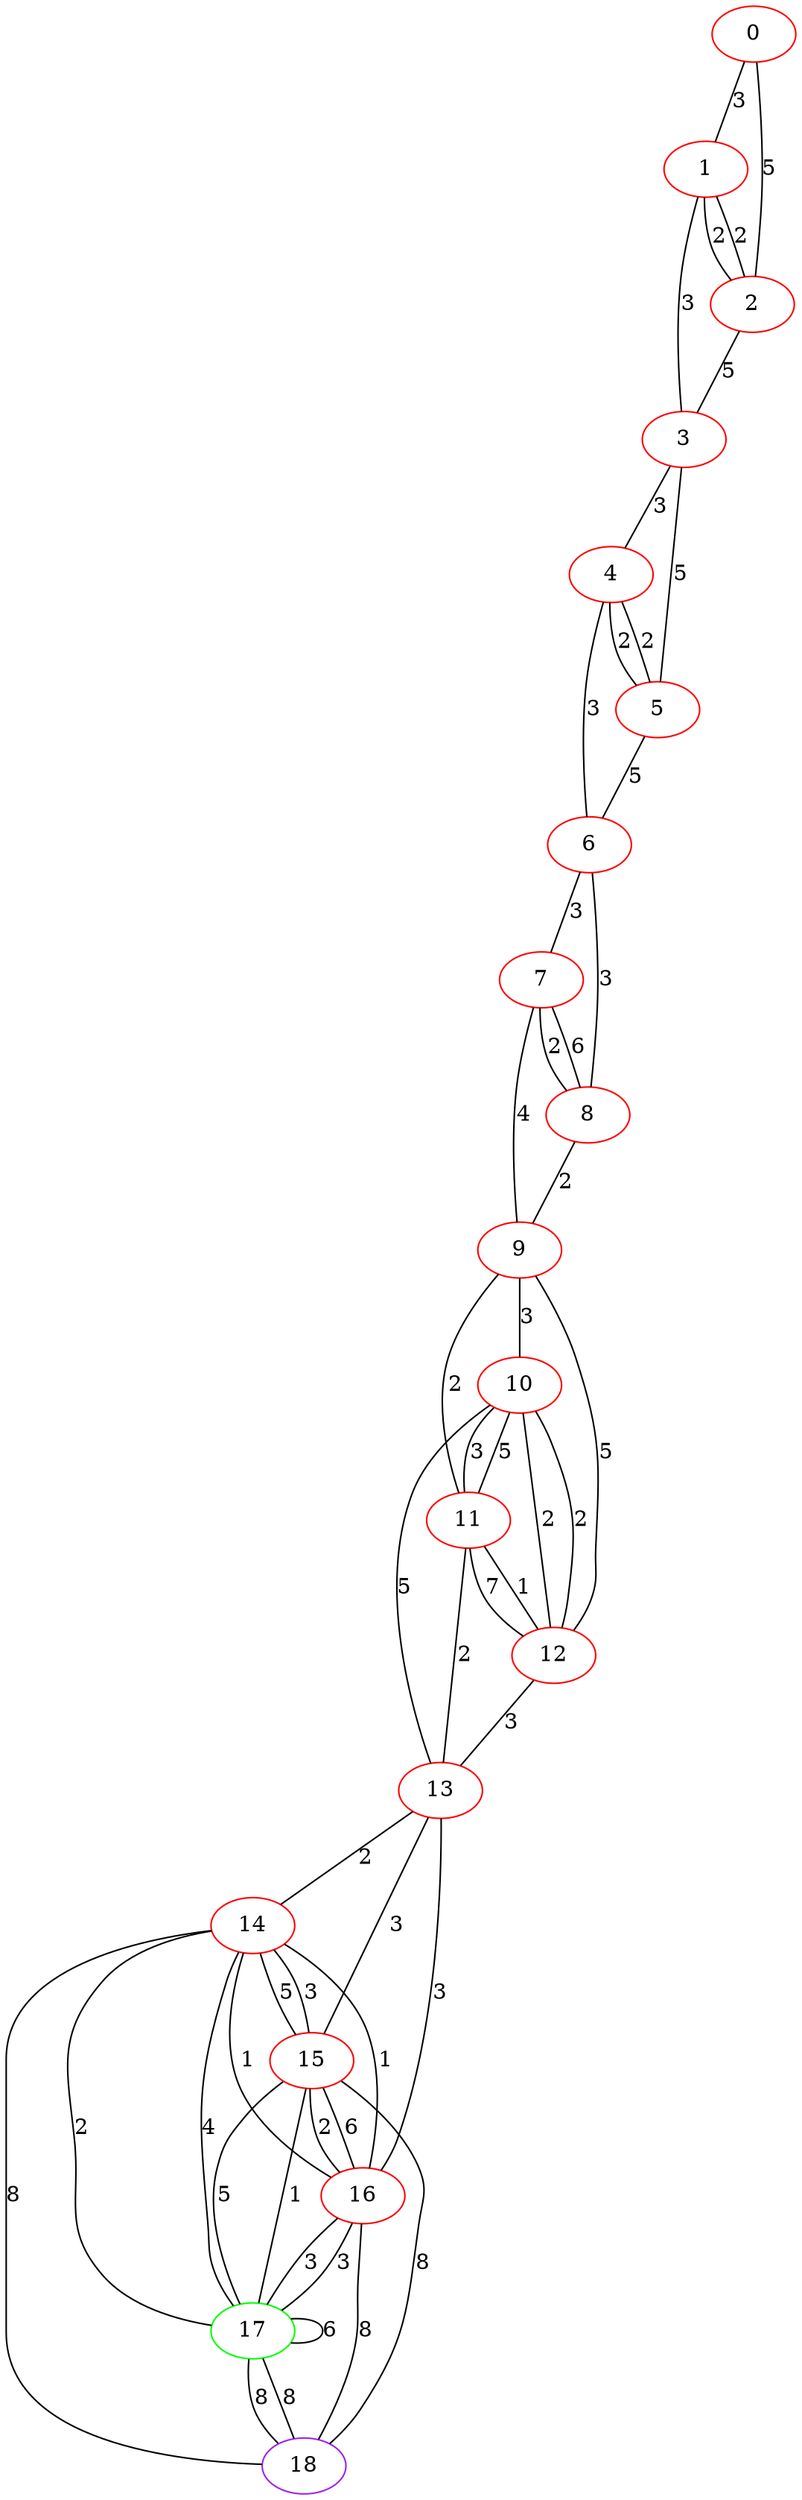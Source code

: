 graph "" {
0 [color=red, weight=1];
1 [color=red, weight=1];
2 [color=red, weight=1];
3 [color=red, weight=1];
4 [color=red, weight=1];
5 [color=red, weight=1];
6 [color=red, weight=1];
7 [color=red, weight=1];
8 [color=red, weight=1];
9 [color=red, weight=1];
10 [color=red, weight=1];
11 [color=red, weight=1];
12 [color=red, weight=1];
13 [color=red, weight=1];
14 [color=red, weight=1];
15 [color=red, weight=1];
16 [color=red, weight=1];
17 [color=green, weight=2];
18 [color=purple, weight=4];
0 -- 1  [key=0, label=3];
0 -- 2  [key=0, label=5];
1 -- 2  [key=0, label=2];
1 -- 2  [key=1, label=2];
1 -- 3  [key=0, label=3];
2 -- 3  [key=0, label=5];
3 -- 4  [key=0, label=3];
3 -- 5  [key=0, label=5];
4 -- 5  [key=0, label=2];
4 -- 5  [key=1, label=2];
4 -- 6  [key=0, label=3];
5 -- 6  [key=0, label=5];
6 -- 8  [key=0, label=3];
6 -- 7  [key=0, label=3];
7 -- 8  [key=0, label=2];
7 -- 8  [key=1, label=6];
7 -- 9  [key=0, label=4];
8 -- 9  [key=0, label=2];
9 -- 10  [key=0, label=3];
9 -- 11  [key=0, label=2];
9 -- 12  [key=0, label=5];
10 -- 11  [key=0, label=3];
10 -- 11  [key=1, label=5];
10 -- 12  [key=0, label=2];
10 -- 12  [key=1, label=2];
10 -- 13  [key=0, label=5];
11 -- 12  [key=0, label=1];
11 -- 12  [key=1, label=7];
11 -- 13  [key=0, label=2];
12 -- 13  [key=0, label=3];
13 -- 14  [key=0, label=2];
13 -- 15  [key=0, label=3];
13 -- 16  [key=0, label=3];
14 -- 16  [key=0, label=1];
14 -- 16  [key=1, label=1];
14 -- 17  [key=0, label=2];
14 -- 17  [key=1, label=4];
14 -- 18  [key=0, label=8];
14 -- 15  [key=0, label=5];
14 -- 15  [key=1, label=3];
15 -- 16  [key=0, label=6];
15 -- 16  [key=1, label=2];
15 -- 17  [key=0, label=5];
15 -- 17  [key=1, label=1];
15 -- 18  [key=0, label=8];
16 -- 17  [key=0, label=3];
16 -- 17  [key=1, label=3];
16 -- 18  [key=0, label=8];
17 -- 17  [key=0, label=6];
17 -- 18  [key=0, label=8];
17 -- 18  [key=1, label=8];
}
